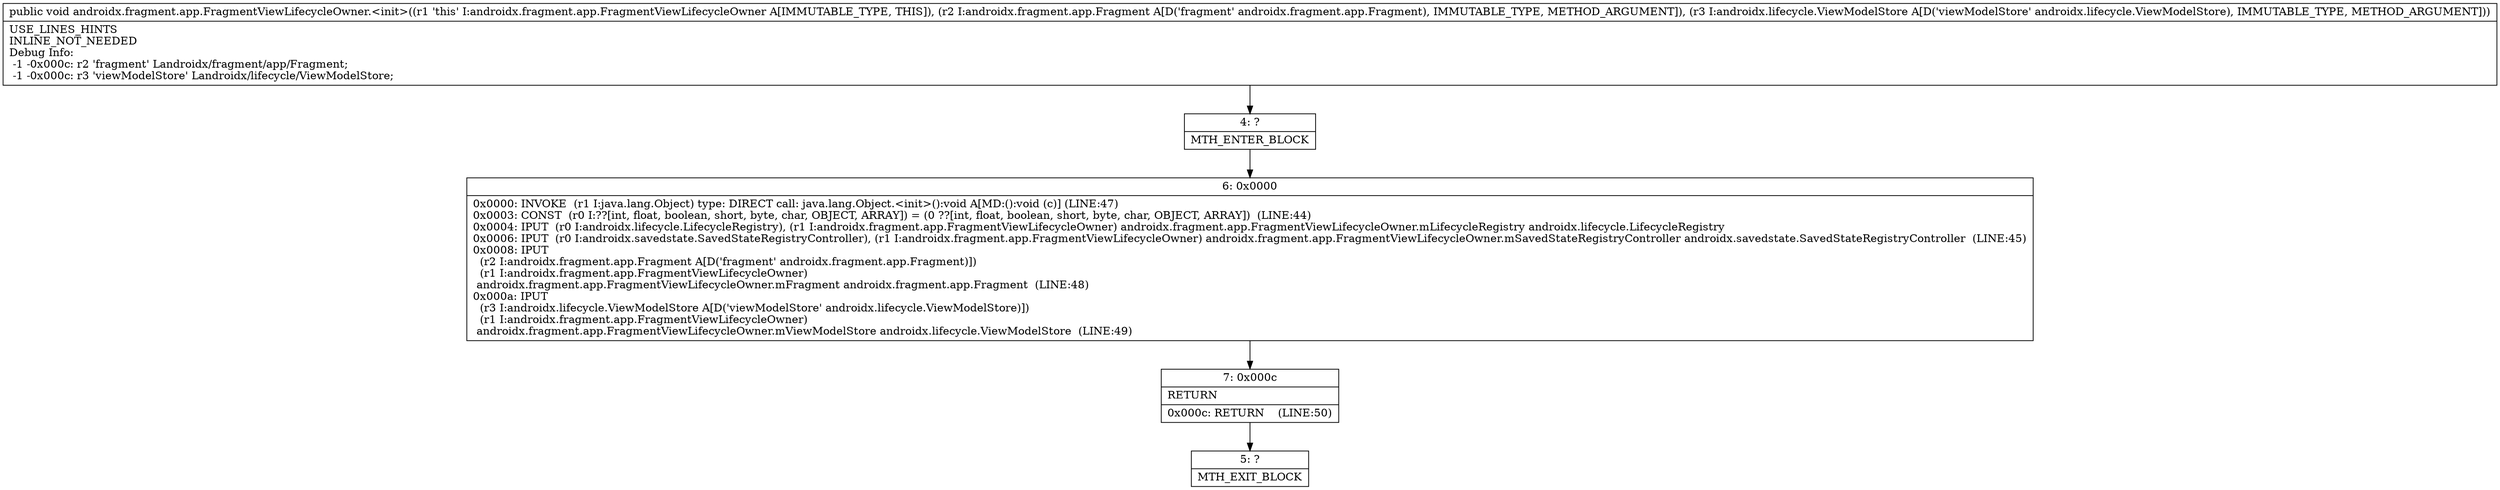 digraph "CFG forandroidx.fragment.app.FragmentViewLifecycleOwner.\<init\>(Landroidx\/fragment\/app\/Fragment;Landroidx\/lifecycle\/ViewModelStore;)V" {
Node_4 [shape=record,label="{4\:\ ?|MTH_ENTER_BLOCK\l}"];
Node_6 [shape=record,label="{6\:\ 0x0000|0x0000: INVOKE  (r1 I:java.lang.Object) type: DIRECT call: java.lang.Object.\<init\>():void A[MD:():void (c)] (LINE:47)\l0x0003: CONST  (r0 I:??[int, float, boolean, short, byte, char, OBJECT, ARRAY]) = (0 ??[int, float, boolean, short, byte, char, OBJECT, ARRAY])  (LINE:44)\l0x0004: IPUT  (r0 I:androidx.lifecycle.LifecycleRegistry), (r1 I:androidx.fragment.app.FragmentViewLifecycleOwner) androidx.fragment.app.FragmentViewLifecycleOwner.mLifecycleRegistry androidx.lifecycle.LifecycleRegistry \l0x0006: IPUT  (r0 I:androidx.savedstate.SavedStateRegistryController), (r1 I:androidx.fragment.app.FragmentViewLifecycleOwner) androidx.fragment.app.FragmentViewLifecycleOwner.mSavedStateRegistryController androidx.savedstate.SavedStateRegistryController  (LINE:45)\l0x0008: IPUT  \l  (r2 I:androidx.fragment.app.Fragment A[D('fragment' androidx.fragment.app.Fragment)])\l  (r1 I:androidx.fragment.app.FragmentViewLifecycleOwner)\l androidx.fragment.app.FragmentViewLifecycleOwner.mFragment androidx.fragment.app.Fragment  (LINE:48)\l0x000a: IPUT  \l  (r3 I:androidx.lifecycle.ViewModelStore A[D('viewModelStore' androidx.lifecycle.ViewModelStore)])\l  (r1 I:androidx.fragment.app.FragmentViewLifecycleOwner)\l androidx.fragment.app.FragmentViewLifecycleOwner.mViewModelStore androidx.lifecycle.ViewModelStore  (LINE:49)\l}"];
Node_7 [shape=record,label="{7\:\ 0x000c|RETURN\l|0x000c: RETURN    (LINE:50)\l}"];
Node_5 [shape=record,label="{5\:\ ?|MTH_EXIT_BLOCK\l}"];
MethodNode[shape=record,label="{public void androidx.fragment.app.FragmentViewLifecycleOwner.\<init\>((r1 'this' I:androidx.fragment.app.FragmentViewLifecycleOwner A[IMMUTABLE_TYPE, THIS]), (r2 I:androidx.fragment.app.Fragment A[D('fragment' androidx.fragment.app.Fragment), IMMUTABLE_TYPE, METHOD_ARGUMENT]), (r3 I:androidx.lifecycle.ViewModelStore A[D('viewModelStore' androidx.lifecycle.ViewModelStore), IMMUTABLE_TYPE, METHOD_ARGUMENT]))  | USE_LINES_HINTS\lINLINE_NOT_NEEDED\lDebug Info:\l  \-1 \-0x000c: r2 'fragment' Landroidx\/fragment\/app\/Fragment;\l  \-1 \-0x000c: r3 'viewModelStore' Landroidx\/lifecycle\/ViewModelStore;\l}"];
MethodNode -> Node_4;Node_4 -> Node_6;
Node_6 -> Node_7;
Node_7 -> Node_5;
}

